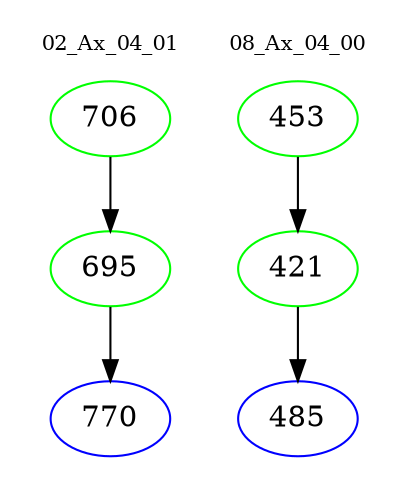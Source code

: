 digraph{
subgraph cluster_0 {
color = white
label = "02_Ax_04_01";
fontsize=10;
T0_706 [label="706", color="green"]
T0_706 -> T0_695 [color="black"]
T0_695 [label="695", color="green"]
T0_695 -> T0_770 [color="black"]
T0_770 [label="770", color="blue"]
}
subgraph cluster_1 {
color = white
label = "08_Ax_04_00";
fontsize=10;
T1_453 [label="453", color="green"]
T1_453 -> T1_421 [color="black"]
T1_421 [label="421", color="green"]
T1_421 -> T1_485 [color="black"]
T1_485 [label="485", color="blue"]
}
}
